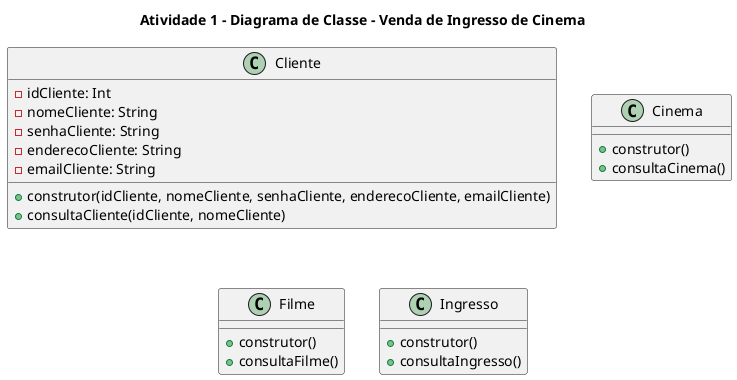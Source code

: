 
@startuml A1

title Atividade 1 - Diagrama de Classe - Venda de Ingresso de Cinema


    class Cliente{
    - idCliente: Int
    - nomeCliente: String
    - senhaCliente: String 
    - enderecoCliente: String
    - emailCliente: String
    + construtor(idCliente, nomeCliente, senhaCliente, enderecoCliente, emailCliente)
    + consultaCliente(idCliente, nomeCliente)
}

class Cinema{

    + construtor()
    + consultaCinema()
}

class Filme{
    
    + construtor()
    + consultaFilme()
}

class Ingresso{

    + construtor()
    + consultaIngresso()
}


@enduml
